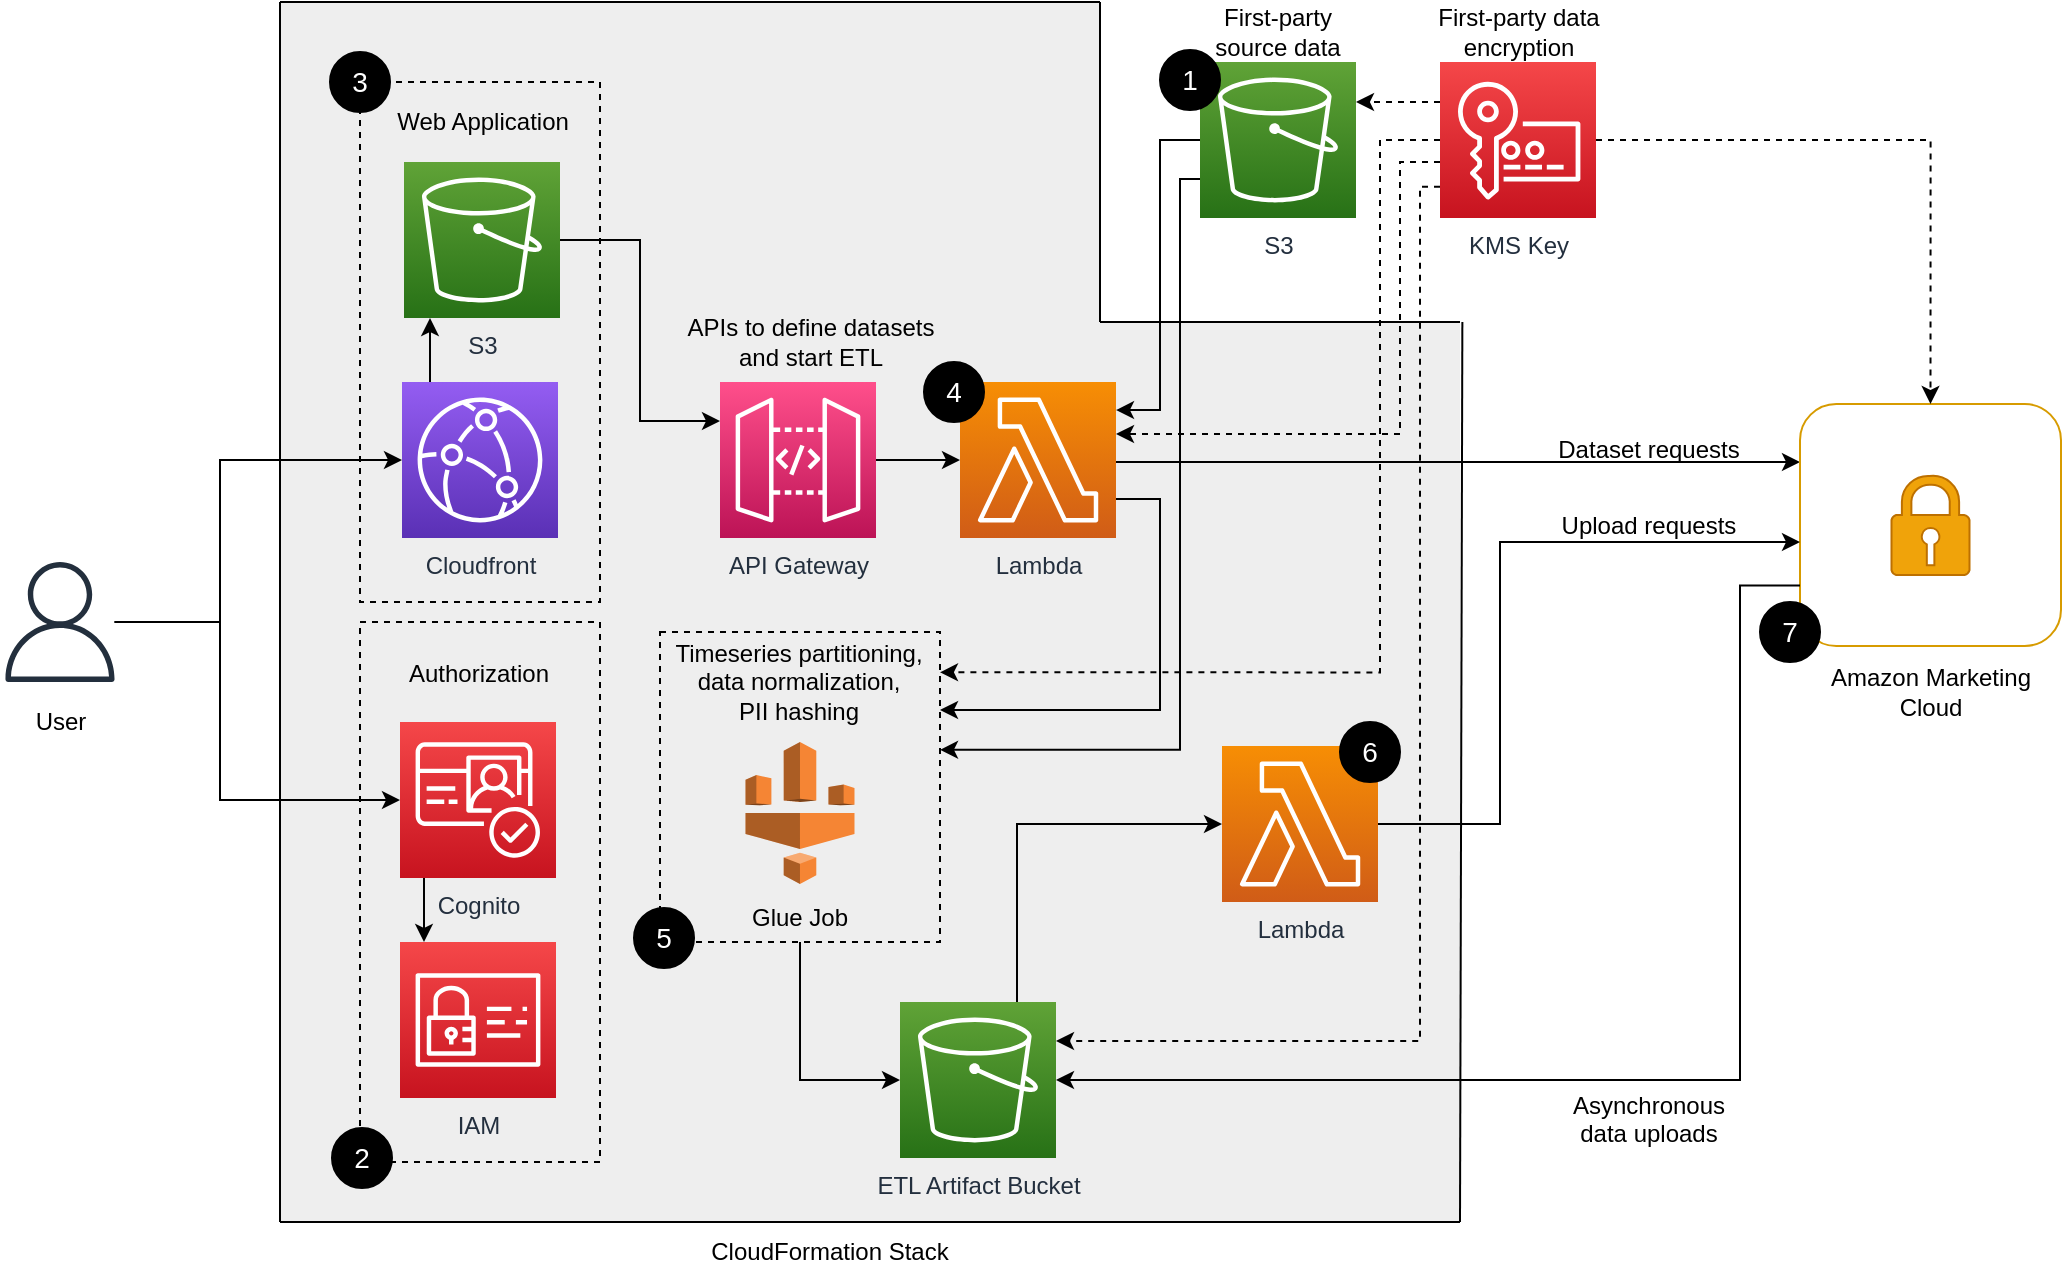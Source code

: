 <mxfile version="20.8.0" type="device"><diagram id="_cuE_KwEInZk2_PxRPIr" name="Page-1"><mxGraphModel dx="1043" dy="736" grid="1" gridSize="10" guides="1" tooltips="1" connect="1" arrows="1" fold="1" page="1" pageScale="1" pageWidth="1600" pageHeight="900" math="0" shadow="0"><root><mxCell id="0"/><mxCell id="1" parent="0"/><mxCell id="fMBytL_dAIINfpu3Wjnh-18" value="" style="group" parent="1" vertex="1" connectable="0"><mxGeometry x="310" y="90" width="570" height="640" as="geometry"/></mxCell><mxCell id="fMBytL_dAIINfpu3Wjnh-12" value="" style="rounded=0;whiteSpace=wrap;html=1;fillColor=#eeeeee;strokeColor=none;labelPosition=center;verticalLabelPosition=bottom;align=center;verticalAlign=top;" parent="fMBytL_dAIINfpu3Wjnh-18" vertex="1"><mxGeometry x="410" y="160" width="180" height="450" as="geometry"/></mxCell><mxCell id="iPneFn4JYUXExMxY-nkZ-83" value="" style="rounded=0;whiteSpace=wrap;html=1;fillColor=#eeeeee;strokeColor=none;labelPosition=center;verticalLabelPosition=bottom;align=center;verticalAlign=top;" parent="fMBytL_dAIINfpu3Wjnh-18" vertex="1"><mxGeometry width="410" height="610" as="geometry"/></mxCell><mxCell id="fMBytL_dAIINfpu3Wjnh-13" value="CloudFormation Stack" style="text;html=1;strokeColor=none;fillColor=none;align=center;verticalAlign=middle;whiteSpace=wrap;rounded=0;" parent="fMBytL_dAIINfpu3Wjnh-18" vertex="1"><mxGeometry x="170" y="610" width="210" height="30" as="geometry"/></mxCell><mxCell id="fMBytL_dAIINfpu3Wjnh-7" value="" style="endArrow=none;html=1;rounded=0;entryX=0;entryY=0;entryDx=0;entryDy=0;exitX=0;exitY=1;exitDx=0;exitDy=0;" parent="fMBytL_dAIINfpu3Wjnh-18" source="iPneFn4JYUXExMxY-nkZ-83" target="iPneFn4JYUXExMxY-nkZ-83" edge="1"><mxGeometry width="50" height="50" relative="1" as="geometry"><mxPoint x="730" y="100" as="sourcePoint"/><mxPoint x="320.0" y="100" as="targetPoint"/></mxGeometry></mxCell><mxCell id="fMBytL_dAIINfpu3Wjnh-16" value="" style="group" parent="fMBytL_dAIINfpu3Wjnh-18" vertex="1" connectable="0"><mxGeometry x="434" width="130" height="108" as="geometry"/></mxCell><mxCell id="fMBytL_dAIINfpu3Wjnh-3" value="S3" style="sketch=0;points=[[0,0,0],[0.25,0,0],[0.5,0,0],[0.75,0,0],[1,0,0],[0,1,0],[0.25,1,0],[0.5,1,0],[0.75,1,0],[1,1,0],[0,0.25,0],[0,0.5,0],[0,0.75,0],[1,0.25,0],[1,0.5,0],[1,0.75,0]];outlineConnect=0;fontColor=#232F3E;gradientColor=#60A337;gradientDirection=north;fillColor=#277116;strokeColor=#ffffff;dashed=0;verticalLabelPosition=bottom;verticalAlign=top;align=center;html=1;fontSize=12;fontStyle=0;aspect=fixed;shape=mxgraph.aws4.resourceIcon;resIcon=mxgraph.aws4.s3;" parent="fMBytL_dAIINfpu3Wjnh-16" vertex="1"><mxGeometry x="26" y="30" width="78" height="78" as="geometry"/></mxCell><mxCell id="fMBytL_dAIINfpu3Wjnh-15" value="First-party &lt;br&gt;source data" style="text;html=1;strokeColor=none;fillColor=none;align=center;verticalAlign=middle;whiteSpace=wrap;rounded=0;" parent="fMBytL_dAIINfpu3Wjnh-16" vertex="1"><mxGeometry width="130" height="30" as="geometry"/></mxCell><mxCell id="JOjlctF0J3AFmNW1bYP8-7" value="1" style="ellipse;whiteSpace=wrap;html=1;aspect=fixed;fontSize=14;labelBackgroundColor=none;fontColor=#FFFFFF;fillColor=#000000;" vertex="1" parent="fMBytL_dAIINfpu3Wjnh-16"><mxGeometry x="6" y="24" width="30" height="30" as="geometry"/></mxCell><mxCell id="fMBytL_dAIINfpu3Wjnh-8" value="" style="endArrow=none;html=1;rounded=0;exitX=0;exitY=1;exitDx=0;exitDy=0;" parent="fMBytL_dAIINfpu3Wjnh-18" edge="1"><mxGeometry width="50" height="50" relative="1" as="geometry"><mxPoint x="590" y="610.0" as="sourcePoint"/><mxPoint x="591.18" y="160" as="targetPoint"/></mxGeometry></mxCell><mxCell id="iPneFn4JYUXExMxY-nkZ-104" value="APIs to define datasets &lt;br&gt;and start ETL" style="text;html=1;align=center;verticalAlign=middle;resizable=0;points=[];autosize=1;strokeColor=none;fillColor=none;" parent="fMBytL_dAIINfpu3Wjnh-18" vertex="1"><mxGeometry x="190" y="150" width="150" height="40" as="geometry"/></mxCell><mxCell id="iPneFn4JYUXExMxY-nkZ-8" value="" style="rounded=0;whiteSpace=wrap;html=1;dashed=1;fillColor=none;" parent="1" vertex="1"><mxGeometry x="350" y="400" width="120" height="270" as="geometry"/></mxCell><mxCell id="iPneFn4JYUXExMxY-nkZ-12" value="" style="rounded=0;whiteSpace=wrap;html=1;dashed=1;fillColor=none;" parent="1" vertex="1"><mxGeometry x="350" y="130" width="120" height="260" as="geometry"/></mxCell><mxCell id="iPneFn4JYUXExMxY-nkZ-87" style="edgeStyle=orthogonalEdgeStyle;rounded=0;orthogonalLoop=1;jettySize=auto;html=1;exitX=1;exitY=0.5;exitDx=0;exitDy=0;exitPerimeter=0;entryX=0;entryY=0.25;entryDx=0;entryDy=0;entryPerimeter=0;" parent="1" source="iPneFn4JYUXExMxY-nkZ-1" target="iPneFn4JYUXExMxY-nkZ-6" edge="1"><mxGeometry relative="1" as="geometry"/></mxCell><mxCell id="iPneFn4JYUXExMxY-nkZ-1" value="S3" style="sketch=0;points=[[0,0,0],[0.25,0,0],[0.5,0,0],[0.75,0,0],[1,0,0],[0,1,0],[0.25,1,0],[0.5,1,0],[0.75,1,0],[1,1,0],[0,0.25,0],[0,0.5,0],[0,0.75,0],[1,0.25,0],[1,0.5,0],[1,0.75,0]];outlineConnect=0;fontColor=#232F3E;gradientColor=#60A337;gradientDirection=north;fillColor=#277116;strokeColor=#ffffff;dashed=0;verticalLabelPosition=bottom;verticalAlign=top;align=center;html=1;fontSize=12;fontStyle=0;aspect=fixed;shape=mxgraph.aws4.resourceIcon;resIcon=mxgraph.aws4.s3;" parent="1" vertex="1"><mxGeometry x="372" y="170" width="78" height="78" as="geometry"/></mxCell><mxCell id="iPneFn4JYUXExMxY-nkZ-97" value="" style="edgeStyle=orthogonalEdgeStyle;rounded=0;orthogonalLoop=1;jettySize=auto;html=1;" parent="1" edge="1"><mxGeometry relative="1" as="geometry"><mxPoint x="385" y="280" as="sourcePoint"/><mxPoint x="385" y="248" as="targetPoint"/><Array as="points"><mxPoint x="385" y="260"/><mxPoint x="385" y="260"/></Array></mxGeometry></mxCell><mxCell id="iPneFn4JYUXExMxY-nkZ-2" value="Cloudfront" style="sketch=0;points=[[0,0,0],[0.25,0,0],[0.5,0,0],[0.75,0,0],[1,0,0],[0,1,0],[0.25,1,0],[0.5,1,0],[0.75,1,0],[1,1,0],[0,0.25,0],[0,0.5,0],[0,0.75,0],[1,0.25,0],[1,0.5,0],[1,0.75,0]];outlineConnect=0;fontColor=#232F3E;gradientColor=#945DF2;gradientDirection=north;fillColor=#5A30B5;strokeColor=#ffffff;dashed=0;verticalLabelPosition=bottom;verticalAlign=top;align=center;html=1;fontSize=12;fontStyle=0;aspect=fixed;shape=mxgraph.aws4.resourceIcon;resIcon=mxgraph.aws4.cloudfront;" parent="1" vertex="1"><mxGeometry x="371" y="280" width="78" height="78" as="geometry"/></mxCell><mxCell id="iPneFn4JYUXExMxY-nkZ-96" style="edgeStyle=orthogonalEdgeStyle;rounded=0;orthogonalLoop=1;jettySize=auto;html=1;entryX=0.5;entryY=0;entryDx=0;entryDy=0;entryPerimeter=0;" parent="1" edge="1"><mxGeometry relative="1" as="geometry"><mxPoint x="382" y="528" as="sourcePoint"/><mxPoint x="382" y="560" as="targetPoint"/></mxGeometry></mxCell><mxCell id="iPneFn4JYUXExMxY-nkZ-5" value="Lambda" style="sketch=0;points=[[0,0,0,0,0],[0,0.26,0,0,0],[0,0.5,0,0,0],[0,0.76,0,0,0],[0,1,0,0,0],[0.26,0,0,0,0],[0.26,1,0,0,0],[0.5,0,0,0,0],[0.5,1,0,0,0],[0.76,0,0,0,0],[0.76,1,0,0,0],[1,0,0,0,0],[1,0.18,0,0,0],[1,0.33,0,0,0],[1,0.5,0,0,0],[1,0.76,0,0,0],[1,1,0,0,0]];outlineConnect=0;fontColor=#232F3E;gradientColor=#F78E04;gradientDirection=north;fillColor=#D05C17;strokeColor=#ffffff;dashed=0;verticalLabelPosition=bottom;verticalAlign=top;align=center;html=1;fontSize=12;fontStyle=0;aspect=fixed;shape=mxgraph.aws4.resourceIcon;resIcon=mxgraph.aws4.lambda;" parent="1" vertex="1"><mxGeometry x="650" y="280" width="78" height="78" as="geometry"/></mxCell><mxCell id="iPneFn4JYUXExMxY-nkZ-3" value="Cognito" style="sketch=0;points=[[0,0,0],[0.25,0,0],[0.5,0,0],[0.75,0,0],[1,0,0],[0,1,0],[0.25,1,0],[0.5,1,0],[0.75,1,0],[1,1,0],[0,0.25,0],[0,0.5,0],[0,0.75,0],[1,0.25,0],[1,0.5,0],[1,0.75,0]];outlineConnect=0;fontColor=#232F3E;gradientColor=#F54749;gradientDirection=north;fillColor=#C7131F;strokeColor=#ffffff;dashed=0;verticalLabelPosition=bottom;verticalAlign=top;align=center;html=1;fontSize=12;fontStyle=0;aspect=fixed;shape=mxgraph.aws4.resourceIcon;resIcon=mxgraph.aws4.cognito;" parent="1" vertex="1"><mxGeometry x="370" y="450" width="78" height="78" as="geometry"/></mxCell><mxCell id="iPneFn4JYUXExMxY-nkZ-4" value="IAM" style="sketch=0;points=[[0,0,0],[0.25,0,0],[0.5,0,0],[0.75,0,0],[1,0,0],[0,1,0],[0.25,1,0],[0.5,1,0],[0.75,1,0],[1,1,0],[0,0.25,0],[0,0.5,0],[0,0.75,0],[1,0.25,0],[1,0.5,0],[1,0.75,0]];outlineConnect=0;fontColor=#232F3E;gradientColor=#F54749;gradientDirection=north;fillColor=#C7131F;strokeColor=#ffffff;dashed=0;verticalLabelPosition=bottom;verticalAlign=top;align=center;html=1;fontSize=12;fontStyle=0;aspect=fixed;shape=mxgraph.aws4.resourceIcon;resIcon=mxgraph.aws4.identity_and_access_management;" parent="1" vertex="1"><mxGeometry x="370" y="560" width="78" height="78" as="geometry"/></mxCell><mxCell id="iPneFn4JYUXExMxY-nkZ-120" value="" style="edgeStyle=orthogonalEdgeStyle;rounded=0;orthogonalLoop=1;jettySize=auto;html=1;" parent="1" source="iPneFn4JYUXExMxY-nkZ-5" target="iPneFn4JYUXExMxY-nkZ-14" edge="1"><mxGeometry relative="1" as="geometry"><mxPoint x="808" y="319" as="targetPoint"/><Array as="points"><mxPoint x="980" y="320"/><mxPoint x="980" y="320"/></Array></mxGeometry></mxCell><mxCell id="ZxhiXK9kisY5sYXzv-GY-4" style="edgeStyle=orthogonalEdgeStyle;rounded=0;orthogonalLoop=1;jettySize=auto;html=1;exitX=1;exitY=0.75;exitDx=0;exitDy=0;exitPerimeter=0;entryX=1;entryY=0.25;entryDx=0;entryDy=0;entryPerimeter=0;" parent="1" source="iPneFn4JYUXExMxY-nkZ-5" target="iPneFn4JYUXExMxY-nkZ-123" edge="1"><mxGeometry relative="1" as="geometry"><Array as="points"><mxPoint x="750" y="339"/><mxPoint x="750" y="444"/><mxPoint x="640" y="444"/></Array></mxGeometry></mxCell><mxCell id="iPneFn4JYUXExMxY-nkZ-88" style="edgeStyle=orthogonalEdgeStyle;rounded=0;orthogonalLoop=1;jettySize=auto;html=1;exitX=1;exitY=0.5;exitDx=0;exitDy=0;exitPerimeter=0;entryX=0;entryY=0.5;entryDx=0;entryDy=0;entryPerimeter=0;" parent="1" source="iPneFn4JYUXExMxY-nkZ-6" target="iPneFn4JYUXExMxY-nkZ-5" edge="1"><mxGeometry relative="1" as="geometry"/></mxCell><mxCell id="iPneFn4JYUXExMxY-nkZ-6" value="API Gateway" style="sketch=0;points=[[0,0,0],[0.25,0,0],[0.5,0,0],[0.75,0,0],[1,0,0],[0,1,0],[0.25,1,0],[0.5,1,0],[0.75,1,0],[1,1,0],[0,0.25,0],[0,0.5,0],[0,0.75,0],[1,0.25,0],[1,0.5,0],[1,0.75,0]];outlineConnect=0;fontColor=#232F3E;gradientColor=#FF4F8B;gradientDirection=north;fillColor=#BC1356;strokeColor=#ffffff;dashed=0;verticalLabelPosition=bottom;verticalAlign=top;align=center;html=1;fontSize=12;fontStyle=0;aspect=fixed;shape=mxgraph.aws4.resourceIcon;resIcon=mxgraph.aws4.api_gateway;" parent="1" vertex="1"><mxGeometry x="530" y="280" width="78" height="78" as="geometry"/></mxCell><mxCell id="iPneFn4JYUXExMxY-nkZ-9" value="Authorization" style="text;html=1;align=center;verticalAlign=middle;resizable=0;points=[];autosize=1;strokeColor=none;fillColor=none;" parent="1" vertex="1"><mxGeometry x="364" y="411" width="90" height="30" as="geometry"/></mxCell><mxCell id="iPneFn4JYUXExMxY-nkZ-11" value="Web Application" style="text;html=1;align=center;verticalAlign=middle;resizable=0;points=[];autosize=1;strokeColor=none;fillColor=none;" parent="1" vertex="1"><mxGeometry x="361" y="140" width="100" height="20" as="geometry"/></mxCell><mxCell id="ZxhiXK9kisY5sYXzv-GY-21" style="edgeStyle=orthogonalEdgeStyle;rounded=0;orthogonalLoop=1;jettySize=auto;html=1;exitX=0.75;exitY=0;exitDx=0;exitDy=0;exitPerimeter=0;entryX=0;entryY=0.5;entryDx=0;entryDy=0;entryPerimeter=0;fontColor=#B3B3B3;endArrow=classic;endFill=1;" parent="1" source="iPneFn4JYUXExMxY-nkZ-76" target="ZxhiXK9kisY5sYXzv-GY-20" edge="1"><mxGeometry relative="1" as="geometry"/></mxCell><mxCell id="iPneFn4JYUXExMxY-nkZ-76" value="ETL Artifact Bucket" style="sketch=0;points=[[0,0,0],[0.25,0,0],[0.5,0,0],[0.75,0,0],[1,0,0],[0,1,0],[0.25,1,0],[0.5,1,0],[0.75,1,0],[1,1,0],[0,0.25,0],[0,0.5,0],[0,0.75,0],[1,0.25,0],[1,0.5,0],[1,0.75,0]];outlineConnect=0;fontColor=#232F3E;gradientColor=#60A337;gradientDirection=north;fillColor=#277116;strokeColor=#ffffff;dashed=0;verticalLabelPosition=bottom;verticalAlign=top;align=center;html=1;fontSize=12;fontStyle=0;aspect=fixed;shape=mxgraph.aws4.resourceIcon;resIcon=mxgraph.aws4.s3;" parent="1" vertex="1"><mxGeometry x="620" y="590" width="78" height="78" as="geometry"/></mxCell><mxCell id="iPneFn4JYUXExMxY-nkZ-91" style="edgeStyle=orthogonalEdgeStyle;rounded=0;orthogonalLoop=1;jettySize=auto;html=1;entryX=0;entryY=0.5;entryDx=0;entryDy=0;entryPerimeter=0;" parent="1" source="iPneFn4JYUXExMxY-nkZ-81" target="iPneFn4JYUXExMxY-nkZ-2" edge="1"><mxGeometry relative="1" as="geometry"><Array as="points"><mxPoint x="280" y="400"/><mxPoint x="280" y="319"/></Array></mxGeometry></mxCell><mxCell id="iPneFn4JYUXExMxY-nkZ-94" style="edgeStyle=orthogonalEdgeStyle;rounded=0;orthogonalLoop=1;jettySize=auto;html=1;entryX=0;entryY=0.5;entryDx=0;entryDy=0;entryPerimeter=0;" parent="1" source="iPneFn4JYUXExMxY-nkZ-81" target="iPneFn4JYUXExMxY-nkZ-3" edge="1"><mxGeometry relative="1" as="geometry"><Array as="points"><mxPoint x="280" y="400"/><mxPoint x="280" y="489"/></Array></mxGeometry></mxCell><mxCell id="iPneFn4JYUXExMxY-nkZ-81" value="" style="sketch=0;outlineConnect=0;fontColor=#232F3E;gradientColor=none;fillColor=#232F3D;strokeColor=none;dashed=0;verticalLabelPosition=bottom;verticalAlign=top;align=center;html=1;fontSize=12;fontStyle=0;aspect=fixed;pointerEvents=1;shape=mxgraph.aws4.user;" parent="1" vertex="1"><mxGeometry x="170" y="370" width="60" height="60" as="geometry"/></mxCell><mxCell id="iPneFn4JYUXExMxY-nkZ-86" value="" style="group" parent="1" vertex="1" connectable="0"><mxGeometry x="1070" y="291" width="130.5" height="159" as="geometry"/></mxCell><mxCell id="iPneFn4JYUXExMxY-nkZ-75" value="Amazon Marketing&lt;br&gt;Cloud" style="text;html=1;align=center;verticalAlign=middle;resizable=0;points=[];autosize=1;strokeColor=none;fillColor=none;" parent="iPneFn4JYUXExMxY-nkZ-86" vertex="1"><mxGeometry x="5.25" y="129" width="120" height="30" as="geometry"/></mxCell><mxCell id="iPneFn4JYUXExMxY-nkZ-79" value="" style="group" parent="iPneFn4JYUXExMxY-nkZ-86" vertex="1" connectable="0"><mxGeometry width="130.5" height="121" as="geometry"/></mxCell><mxCell id="iPneFn4JYUXExMxY-nkZ-14" value="" style="rounded=1;whiteSpace=wrap;html=1;fillColor=none;strokeColor=#d79b00;gradientColor=none;fontStyle=1" parent="iPneFn4JYUXExMxY-nkZ-79" vertex="1"><mxGeometry width="130.5" height="121" as="geometry"/></mxCell><mxCell id="iPneFn4JYUXExMxY-nkZ-13" value="" style="sketch=0;aspect=fixed;pointerEvents=1;shadow=0;dashed=0;html=1;strokeColor=#BD7000;labelPosition=center;verticalLabelPosition=bottom;verticalAlign=top;align=center;fillColor=#f0a30a;shape=mxgraph.mscae.enterprise.lock;fontColor=#000000;fontStyle=1" parent="iPneFn4JYUXExMxY-nkZ-79" vertex="1"><mxGeometry x="45.75" y="35.5" width="39" height="50" as="geometry"/></mxCell><mxCell id="iPneFn4JYUXExMxY-nkZ-106" value="Asynchronous data uploads" style="text;whiteSpace=wrap;html=1;align=center;" parent="1" vertex="1"><mxGeometry x="946.5" y="628" width="95" height="40" as="geometry"/></mxCell><mxCell id="ZxhiXK9kisY5sYXzv-GY-15" style="edgeStyle=orthogonalEdgeStyle;rounded=0;orthogonalLoop=1;jettySize=auto;html=1;entryX=0;entryY=0.5;entryDx=0;entryDy=0;entryPerimeter=0;fontColor=#B3B3B3;endArrow=classic;endFill=1;" parent="1" source="iPneFn4JYUXExMxY-nkZ-123" target="iPneFn4JYUXExMxY-nkZ-76" edge="1"><mxGeometry relative="1" as="geometry"/></mxCell><mxCell id="ZxhiXK9kisY5sYXzv-GY-22" style="edgeStyle=orthogonalEdgeStyle;rounded=0;orthogonalLoop=1;jettySize=auto;html=1;fontColor=#B3B3B3;endArrow=classic;endFill=1;" parent="1" source="ZxhiXK9kisY5sYXzv-GY-20" edge="1"><mxGeometry relative="1" as="geometry"><mxPoint x="1070" y="360" as="targetPoint"/><Array as="points"><mxPoint x="920" y="501"/><mxPoint x="920" y="360"/><mxPoint x="1070" y="360"/></Array></mxGeometry></mxCell><mxCell id="ZxhiXK9kisY5sYXzv-GY-20" value="Lambda" style="sketch=0;points=[[0,0,0],[0.25,0,0],[0.5,0,0],[0.75,0,0],[1,0,0],[0,1,0],[0.25,1,0],[0.5,1,0],[0.75,1,0],[1,1,0],[0,0.25,0],[0,0.5,0],[0,0.75,0],[1,0.25,0],[1,0.5,0],[1,0.75,0]];outlineConnect=0;fontColor=#232F3E;gradientColor=#F78E04;gradientDirection=north;fillColor=#D05C17;strokeColor=#ffffff;dashed=0;verticalLabelPosition=bottom;verticalAlign=top;align=center;html=1;fontSize=12;fontStyle=0;aspect=fixed;shape=mxgraph.aws4.resourceIcon;resIcon=mxgraph.aws4.lambda;" parent="1" vertex="1"><mxGeometry x="781" y="462" width="78" height="78" as="geometry"/></mxCell><mxCell id="ZxhiXK9kisY5sYXzv-GY-25" style="edgeStyle=orthogonalEdgeStyle;rounded=0;orthogonalLoop=1;jettySize=auto;html=1;exitX=0;exitY=0.75;exitDx=0;exitDy=0;fontColor=#B3B3B3;endArrow=classic;endFill=1;" parent="1" source="iPneFn4JYUXExMxY-nkZ-14" target="iPneFn4JYUXExMxY-nkZ-76" edge="1"><mxGeometry relative="1" as="geometry"><Array as="points"><mxPoint x="1040" y="382"/><mxPoint x="1040" y="629"/></Array><mxPoint x="838.989" y="629" as="targetPoint"/></mxGeometry></mxCell><mxCell id="iPneFn4JYUXExMxY-nkZ-124" value="Timeseries partitioning, &lt;br&gt;data normalization, &lt;br&gt;PII hashing" style="text;html=1;align=center;verticalAlign=middle;resizable=0;points=[];autosize=1;strokeColor=none;fillColor=none;" parent="1" vertex="1"><mxGeometry x="494" y="400" width="150" height="60" as="geometry"/></mxCell><mxCell id="ZxhiXK9kisY5sYXzv-GY-1" value="" style="outlineConnect=0;dashed=0;verticalLabelPosition=bottom;verticalAlign=top;align=center;html=1;shape=mxgraph.aws3.glue;fillColor=#F58534;gradientColor=none;" parent="1" vertex="1"><mxGeometry x="542.75" y="460" width="54.5" height="71" as="geometry"/></mxCell><mxCell id="fMBytL_dAIINfpu3Wjnh-14" value="" style="edgeStyle=orthogonalEdgeStyle;rounded=0;orthogonalLoop=1;jettySize=auto;html=1;entryX=1;entryY=0.18;entryDx=0;entryDy=0;entryPerimeter=0;" parent="1" source="fMBytL_dAIINfpu3Wjnh-3" target="iPneFn4JYUXExMxY-nkZ-5" edge="1"><mxGeometry relative="1" as="geometry"><Array as="points"><mxPoint x="750" y="159"/><mxPoint x="750" y="294"/></Array><mxPoint x="728" y="310" as="targetPoint"/></mxGeometry></mxCell><mxCell id="fMBytL_dAIINfpu3Wjnh-6" value="" style="endArrow=none;html=1;rounded=0;entryX=0;entryY=0;entryDx=0;entryDy=0;exitX=0;exitY=0;exitDx=0;exitDy=0;" parent="1" target="iPneFn4JYUXExMxY-nkZ-83" edge="1"><mxGeometry width="50" height="50" relative="1" as="geometry"><mxPoint x="720" y="90" as="sourcePoint"/><mxPoint x="790" y="420" as="targetPoint"/></mxGeometry></mxCell><mxCell id="fMBytL_dAIINfpu3Wjnh-9" value="" style="endArrow=none;html=1;rounded=0;entryX=1;entryY=1;entryDx=0;entryDy=0;" parent="1" target="fMBytL_dAIINfpu3Wjnh-12" edge="1"><mxGeometry width="50" height="50" relative="1" as="geometry"><mxPoint x="310" y="700" as="sourcePoint"/><mxPoint x="880" y="700" as="targetPoint"/></mxGeometry></mxCell><mxCell id="fMBytL_dAIINfpu3Wjnh-10" value="" style="endArrow=none;html=1;rounded=0;entryX=1;entryY=0;entryDx=0;entryDy=0;exitX=0;exitY=1;exitDx=0;exitDy=0;" parent="1" target="fMBytL_dAIINfpu3Wjnh-12" edge="1"><mxGeometry width="50" height="50" relative="1" as="geometry"><mxPoint x="720" y="250" as="sourcePoint"/><mxPoint x="880" y="250" as="targetPoint"/></mxGeometry></mxCell><mxCell id="fMBytL_dAIINfpu3Wjnh-11" value="" style="endArrow=none;html=1;rounded=0;entryX=0;entryY=0;entryDx=0;entryDy=0;exitX=0;exitY=1;exitDx=0;exitDy=0;" parent="1" edge="1"><mxGeometry width="50" height="50" relative="1" as="geometry"><mxPoint x="720" y="250" as="sourcePoint"/><mxPoint x="720" y="90" as="targetPoint"/></mxGeometry></mxCell><mxCell id="fMBytL_dAIINfpu3Wjnh-21" style="edgeStyle=orthogonalEdgeStyle;rounded=0;orthogonalLoop=1;jettySize=auto;html=1;exitX=0;exitY=0.75;exitDx=0;exitDy=0;exitPerimeter=0;entryX=1;entryY=0.38;entryDx=0;entryDy=0;entryPerimeter=0;" parent="1" source="fMBytL_dAIINfpu3Wjnh-3" target="iPneFn4JYUXExMxY-nkZ-123" edge="1"><mxGeometry relative="1" as="geometry"><mxPoint x="660" y="482" as="targetPoint"/><Array as="points"><mxPoint x="760" y="179"/><mxPoint x="760" y="464"/></Array></mxGeometry></mxCell><mxCell id="yZ5jKrHeEGfl_LueO8YB-3" style="edgeStyle=orthogonalEdgeStyle;rounded=0;orthogonalLoop=1;jettySize=auto;html=1;entryX=1;entryY=0.33;entryDx=0;entryDy=0;entryPerimeter=0;dashed=1;" parent="1" target="iPneFn4JYUXExMxY-nkZ-5" edge="1"><mxGeometry relative="1" as="geometry"><mxPoint x="890" y="170" as="sourcePoint"/><Array as="points"><mxPoint x="890" y="170"/><mxPoint x="870" y="170"/><mxPoint x="870" y="306"/><mxPoint x="728" y="306"/></Array></mxGeometry></mxCell><mxCell id="yZ5jKrHeEGfl_LueO8YB-4" style="edgeStyle=orthogonalEdgeStyle;rounded=0;orthogonalLoop=1;jettySize=auto;html=1;exitX=0;exitY=0.5;exitDx=0;exitDy=0;exitPerimeter=0;entryX=1;entryY=0.13;entryDx=0;entryDy=0;entryPerimeter=0;dashed=1;" parent="1" source="yZ5jKrHeEGfl_LueO8YB-2" target="iPneFn4JYUXExMxY-nkZ-123" edge="1"><mxGeometry relative="1" as="geometry"><Array as="points"><mxPoint x="860" y="159"/><mxPoint x="860" y="425"/></Array></mxGeometry></mxCell><mxCell id="yZ5jKrHeEGfl_LueO8YB-5" style="edgeStyle=orthogonalEdgeStyle;rounded=0;orthogonalLoop=1;jettySize=auto;html=1;exitX=1;exitY=0.5;exitDx=0;exitDy=0;exitPerimeter=0;entryX=0.5;entryY=0;entryDx=0;entryDy=0;dashed=1;" parent="1" source="yZ5jKrHeEGfl_LueO8YB-2" target="iPneFn4JYUXExMxY-nkZ-14" edge="1"><mxGeometry relative="1" as="geometry"/></mxCell><mxCell id="yZ5jKrHeEGfl_LueO8YB-6" style="edgeStyle=orthogonalEdgeStyle;rounded=0;orthogonalLoop=1;jettySize=auto;html=1;entryX=1;entryY=0.25;entryDx=0;entryDy=0;entryPerimeter=0;exitX=0;exitY=0.8;exitDx=0;exitDy=0;exitPerimeter=0;dashed=1;" parent="1" source="yZ5jKrHeEGfl_LueO8YB-2" target="iPneFn4JYUXExMxY-nkZ-76" edge="1"><mxGeometry relative="1" as="geometry"><Array as="points"><mxPoint x="880" y="182"/><mxPoint x="880" y="610"/></Array></mxGeometry></mxCell><mxCell id="yZ5jKrHeEGfl_LueO8YB-11" style="edgeStyle=orthogonalEdgeStyle;rounded=0;orthogonalLoop=1;jettySize=auto;html=1;dashed=1;" parent="1" source="yZ5jKrHeEGfl_LueO8YB-2" edge="1"><mxGeometry relative="1" as="geometry"><mxPoint x="848" y="140" as="targetPoint"/><Array as="points"><mxPoint x="848" y="140"/></Array></mxGeometry></mxCell><mxCell id="yZ5jKrHeEGfl_LueO8YB-2" value="KMS Key" style="sketch=0;outlineConnect=0;fontColor=#232F3E;gradientColor=#F54749;gradientDirection=north;fillColor=#C7131F;strokeColor=#ffffff;dashed=0;verticalLabelPosition=bottom;verticalAlign=top;align=center;html=1;fontSize=12;fontStyle=0;aspect=fixed;shape=mxgraph.aws4.resourceIcon;resIcon=mxgraph.aws4.key_management_service;points=[[0,0.2,0,0,0],[0,0.4,0,0,0],[0,0.6,0,0,0],[0,0.8,0,0,0],[1,0.5,0,0,0]];" parent="1" vertex="1"><mxGeometry x="890" y="120" width="78" height="78" as="geometry"/></mxCell><mxCell id="iPneFn4JYUXExMxY-nkZ-123" value="&lt;div&gt;&lt;br&gt;&lt;/div&gt;&lt;div&gt;&lt;br&gt;&lt;/div&gt;&lt;div&gt;&lt;br&gt;&lt;/div&gt;&lt;div&gt;&lt;br&gt;&lt;/div&gt;&lt;div&gt;&lt;br&gt;&lt;/div&gt;&lt;div&gt;&lt;br&gt;&lt;/div&gt;&lt;div&gt;&lt;br&gt;&lt;/div&gt;&lt;div&gt;&lt;br&gt;&lt;/div&gt;&lt;div&gt;&lt;br&gt;&lt;/div&gt;&lt;div&gt;Glue Job&lt;br&gt;&lt;/div&gt;" style="rounded=0;whiteSpace=wrap;html=1;dashed=1;fillColor=none;points=[[0,0,0,0,0],[0,0.25,0,0,0],[0,0.5,0,0,0],[0,0.75,0,0,0],[0,1,0,0,0],[0.25,0,0,0,0],[0.25,1,0,0,0],[0.5,0,0,0,0],[0.5,1,0,0,0],[0.75,0,0,0,0],[0.75,1,0,0,0],[1,0,0,0,0],[1,0.13,0,0,0],[1,0.25,0,0,0],[1,0.38,0,0,0],[1,0.5,0,0,0],[1,0.75,0,0,0],[1,1,0,0,0]];" parent="1" vertex="1"><mxGeometry x="500" y="405" width="140" height="155" as="geometry"/></mxCell><mxCell id="yZ5jKrHeEGfl_LueO8YB-9" value="First-party data encryption" style="text;html=1;strokeColor=none;fillColor=none;align=center;verticalAlign=middle;whiteSpace=wrap;rounded=0;" parent="1" vertex="1"><mxGeometry x="883.5" y="90" width="91" height="30" as="geometry"/></mxCell><mxCell id="JOjlctF0J3AFmNW1bYP8-4" value="Upload requests " style="text;whiteSpace=wrap;html=1;align=center;" vertex="1" parent="1"><mxGeometry x="946.5" y="338" width="95" height="20" as="geometry"/></mxCell><mxCell id="JOjlctF0J3AFmNW1bYP8-5" value="Dataset requests" style="text;whiteSpace=wrap;html=1;align=center;" vertex="1" parent="1"><mxGeometry x="946.5" y="300" width="95" height="20" as="geometry"/></mxCell><mxCell id="JOjlctF0J3AFmNW1bYP8-6" value="User" style="text;html=1;align=center;verticalAlign=middle;resizable=0;points=[];autosize=1;strokeColor=none;fillColor=none;" vertex="1" parent="1"><mxGeometry x="175" y="435" width="50" height="30" as="geometry"/></mxCell><mxCell id="JOjlctF0J3AFmNW1bYP8-11" value="5" style="ellipse;whiteSpace=wrap;html=1;aspect=fixed;fontSize=14;labelBackgroundColor=none;fontColor=#FFFFFF;fillColor=#000000;" vertex="1" parent="1"><mxGeometry x="487" y="543" width="30" height="30" as="geometry"/></mxCell><mxCell id="JOjlctF0J3AFmNW1bYP8-12" value="6" style="ellipse;whiteSpace=wrap;html=1;aspect=fixed;fontSize=14;labelBackgroundColor=none;fontColor=#FFFFFF;fillColor=#000000;" vertex="1" parent="1"><mxGeometry x="840" y="450" width="30" height="30" as="geometry"/></mxCell><mxCell id="JOjlctF0J3AFmNW1bYP8-13" value="7" style="ellipse;whiteSpace=wrap;html=1;aspect=fixed;fontSize=14;labelBackgroundColor=none;fontColor=#FFFFFF;fillColor=#000000;" vertex="1" parent="1"><mxGeometry x="1050" y="390" width="30" height="30" as="geometry"/></mxCell><mxCell id="JOjlctF0J3AFmNW1bYP8-16" value="4" style="ellipse;whiteSpace=wrap;html=1;aspect=fixed;fontSize=14;labelBackgroundColor=none;fontColor=#FFFFFF;fillColor=#000000;" vertex="1" parent="1"><mxGeometry x="632" y="270" width="30" height="30" as="geometry"/></mxCell><mxCell id="JOjlctF0J3AFmNW1bYP8-18" value="3" style="ellipse;whiteSpace=wrap;html=1;aspect=fixed;fontSize=14;labelBackgroundColor=none;fontColor=#FFFFFF;fillColor=#000000;" vertex="1" parent="1"><mxGeometry x="335" y="115" width="30" height="30" as="geometry"/></mxCell><mxCell id="JOjlctF0J3AFmNW1bYP8-19" value="2" style="ellipse;whiteSpace=wrap;html=1;aspect=fixed;fontSize=14;labelBackgroundColor=none;fontColor=#FFFFFF;fillColor=#000000;" vertex="1" parent="1"><mxGeometry x="336" y="653" width="30" height="30" as="geometry"/></mxCell></root></mxGraphModel></diagram></mxfile>